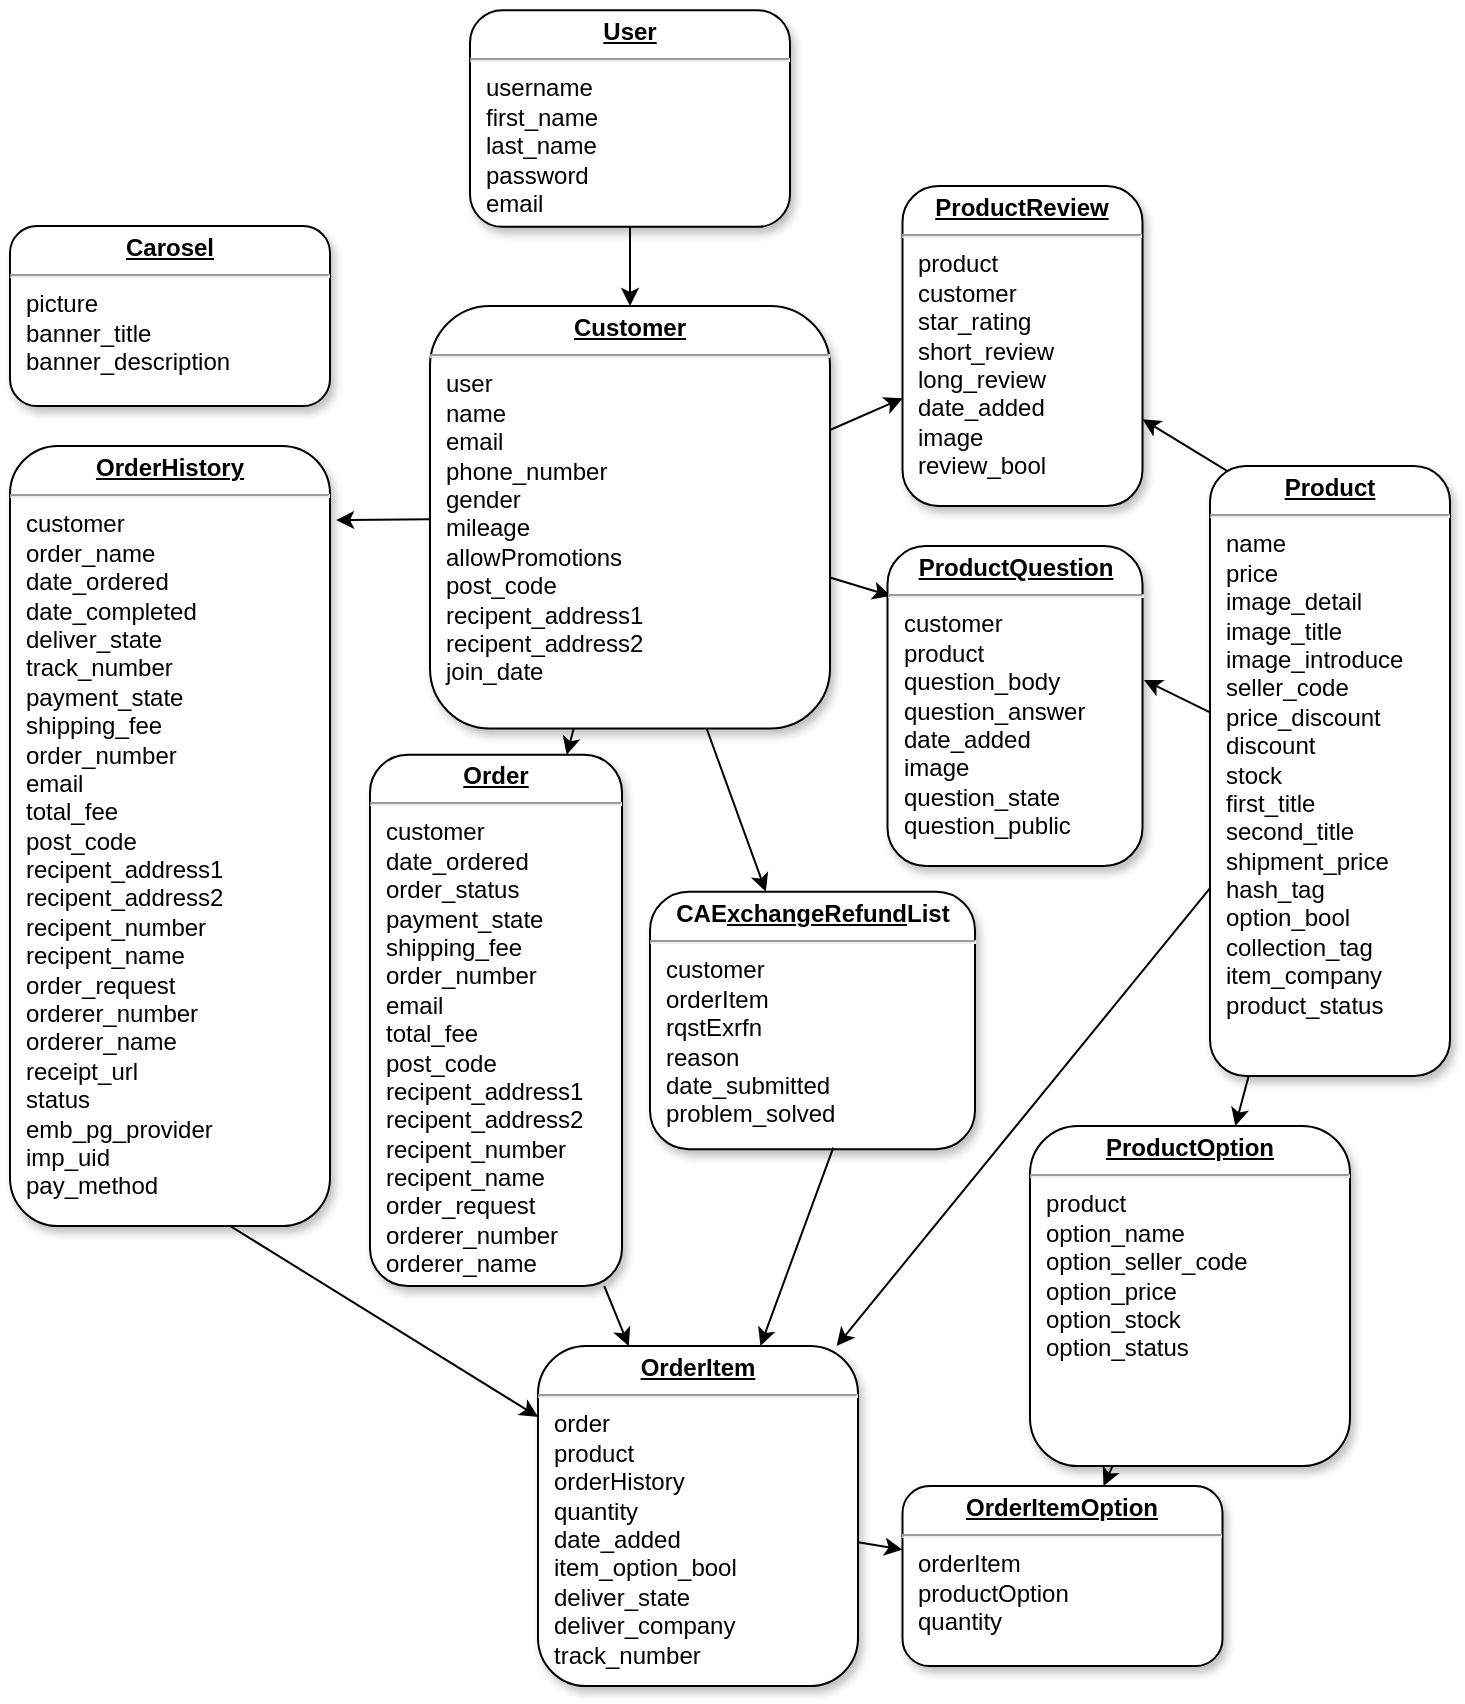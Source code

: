 <mxfile version="16.5.1" type="device"><diagram name="Page-1" id="efa7a0a1-bf9b-a30e-e6df-94a7791c09e9"><mxGraphModel dx="2489" dy="903" grid="1" gridSize="10" guides="1" tooltips="1" connect="1" arrows="1" fold="1" page="1" pageScale="1" pageWidth="827" pageHeight="1169" math="0" shadow="0"><root><mxCell id="0"/><mxCell id="1" parent="0"/><mxCell id="19" value="&lt;p style=&quot;margin: 0px ; margin-top: 4px ; text-align: center ; text-decoration: underline&quot;&gt;&lt;b&gt;Order&lt;/b&gt;&lt;/p&gt;&lt;hr&gt;&lt;p style=&quot;margin: 0px ; margin-left: 8px&quot;&gt;customer&lt;/p&gt;&lt;p style=&quot;margin: 0px ; margin-left: 8px&quot;&gt;date_ordered&lt;/p&gt;&lt;p style=&quot;margin: 0px ; margin-left: 8px&quot;&gt;order_status&lt;/p&gt;&lt;p style=&quot;margin: 0px ; margin-left: 8px&quot;&gt;&lt;span&gt;payment_state&lt;/span&gt;&lt;br&gt;&lt;/p&gt;&lt;p style=&quot;margin: 0px ; margin-left: 8px&quot;&gt;shipping_fee&lt;/p&gt;&lt;p style=&quot;margin: 0px ; margin-left: 8px&quot;&gt;&lt;span&gt;order_number&lt;/span&gt;&lt;br&gt;&lt;/p&gt;&lt;p style=&quot;margin: 0px ; margin-left: 8px&quot;&gt;&lt;span&gt;email&lt;/span&gt;&lt;/p&gt;&lt;p style=&quot;margin: 0px ; margin-left: 8px&quot;&gt;total_fee&lt;/p&gt;&lt;p style=&quot;margin: 0px ; margin-left: 8px&quot;&gt;post_code&lt;/p&gt;&lt;p style=&quot;margin: 0px ; margin-left: 8px&quot;&gt;recipent_address1&lt;/p&gt;&lt;p style=&quot;margin: 0px ; margin-left: 8px&quot;&gt;recipent_address2&lt;/p&gt;&lt;p style=&quot;margin: 0px ; margin-left: 8px&quot;&gt;recipent_number&lt;/p&gt;&lt;p style=&quot;margin: 0px ; margin-left: 8px&quot;&gt;recipent_name&lt;/p&gt;&lt;p style=&quot;margin: 0px ; margin-left: 8px&quot;&gt;order_request&lt;/p&gt;&lt;p style=&quot;margin: 0px ; margin-left: 8px&quot;&gt;orderer_number&lt;/p&gt;&lt;p style=&quot;margin: 0px ; margin-left: 8px&quot;&gt;orderer_name&lt;/p&gt;&lt;p style=&quot;margin: 0px ; margin-left: 8px&quot;&gt;&lt;br&gt;&lt;/p&gt;&lt;p style=&quot;margin: 0px ; margin-left: 8px&quot;&gt;&lt;br&gt;&lt;/p&gt;" style="verticalAlign=top;align=left;overflow=fill;fontSize=12;fontFamily=Helvetica;html=1;shadow=1;rounded=1;" parent="1" vertex="1"><mxGeometry x="40" y="414.38" width="126" height="265.62" as="geometry"/></mxCell><mxCell id="20" value="&lt;p style=&quot;margin: 0px ; margin-top: 4px ; text-align: center ; text-decoration: underline&quot;&gt;&lt;strong&gt;OrderItem&lt;/strong&gt;&lt;/p&gt;&lt;hr&gt;&lt;p style=&quot;margin: 0px ; margin-left: 8px&quot;&gt;order&lt;/p&gt;&lt;p style=&quot;margin: 0px ; margin-left: 8px&quot;&gt;product&lt;/p&gt;&lt;p style=&quot;margin: 0px ; margin-left: 8px&quot;&gt;orderHistory&lt;/p&gt;&lt;p style=&quot;margin: 0px ; margin-left: 8px&quot;&gt;&lt;span&gt;quantity&lt;/span&gt;&lt;br&gt;&lt;/p&gt;&lt;p style=&quot;margin: 0px ; margin-left: 8px&quot;&gt;date_added&amp;nbsp;&lt;/p&gt;&lt;p style=&quot;margin: 0px ; margin-left: 8px&quot;&gt;item_option_bool&lt;/p&gt;&lt;p style=&quot;margin: 0px ; margin-left: 8px&quot;&gt;deliver_state&lt;/p&gt;&lt;p style=&quot;margin: 0px ; margin-left: 8px&quot;&gt;deliver_company&lt;/p&gt;&lt;p style=&quot;margin: 0px ; margin-left: 8px&quot;&gt;track_number&lt;/p&gt;&lt;p style=&quot;margin: 0px ; margin-left: 8px&quot;&gt;&lt;br&gt;&lt;/p&gt;" style="verticalAlign=top;align=left;overflow=fill;fontSize=12;fontFamily=Helvetica;html=1;shadow=1;rounded=1;" parent="1" vertex="1"><mxGeometry x="124" y="710" width="160" height="170" as="geometry"/></mxCell><mxCell id="21" value="&lt;p style=&quot;margin: 0px ; margin-top: 4px ; text-align: center ; text-decoration: underline&quot;&gt;&lt;strong&gt;Customer&lt;/strong&gt;&lt;/p&gt;&lt;hr&gt;&lt;p style=&quot;margin: 0px ; margin-left: 8px&quot;&gt;user&lt;/p&gt;&lt;p style=&quot;margin: 0px ; margin-left: 8px&quot;&gt;name&lt;/p&gt;&lt;p style=&quot;margin: 0px ; margin-left: 8px&quot;&gt;email&lt;/p&gt;&lt;p style=&quot;margin: 0px ; margin-left: 8px&quot;&gt;phone_number&lt;/p&gt;&lt;p style=&quot;margin: 0px ; margin-left: 8px&quot;&gt;gender&lt;/p&gt;&lt;p style=&quot;margin: 0px ; margin-left: 8px&quot;&gt;mileage&lt;/p&gt;&lt;p style=&quot;margin: 0px ; margin-left: 8px&quot;&gt;allowPromotions&lt;/p&gt;&lt;p style=&quot;margin: 0px ; margin-left: 8px&quot;&gt;post_code&lt;/p&gt;&lt;p style=&quot;margin: 0px ; margin-left: 8px&quot;&gt;recipent_address1&lt;/p&gt;&lt;p style=&quot;margin: 0px ; margin-left: 8px&quot;&gt;recipent_address2&lt;/p&gt;&lt;p style=&quot;margin: 0px ; margin-left: 8px&quot;&gt;join_date&lt;/p&gt;&lt;p style=&quot;margin: 0px ; margin-left: 8px&quot;&gt;&lt;br&gt;&lt;/p&gt;&lt;p style=&quot;margin: 0px ; margin-left: 8px&quot;&gt;&lt;br&gt;&lt;/p&gt;" style="verticalAlign=top;align=left;overflow=fill;fontSize=12;fontFamily=Helvetica;html=1;shadow=1;rounded=1;" parent="1" vertex="1"><mxGeometry x="70" y="190" width="200" height="211.25" as="geometry"/></mxCell><mxCell id="25" value="&lt;p style=&quot;margin: 0px ; margin-top: 4px ; text-align: center ; text-decoration: underline&quot;&gt;&lt;b&gt;User&lt;/b&gt;&lt;/p&gt;&lt;hr&gt;&lt;p style=&quot;margin: 0px ; margin-left: 8px&quot;&gt;username&lt;/p&gt;&lt;p style=&quot;margin: 0px ; margin-left: 8px&quot;&gt;first_name&lt;/p&gt;&lt;p style=&quot;margin: 0px ; margin-left: 8px&quot;&gt;last_name&lt;/p&gt;&lt;p style=&quot;margin: 0px ; margin-left: 8px&quot;&gt;password&lt;/p&gt;&lt;p style=&quot;margin: 0px ; margin-left: 8px&quot;&gt;email&lt;/p&gt;" style="verticalAlign=top;align=left;overflow=fill;fontSize=12;fontFamily=Helvetica;html=1;shadow=1;rounded=1;" parent="1" vertex="1"><mxGeometry x="90" y="42.07" width="160" height="108.36" as="geometry"/></mxCell><mxCell id="pyGy2vIhLCrr17hURL6f-106" value="" style="endArrow=classic;html=1;rounded=1;curved=1;exitX=0.013;exitY=0.686;exitDx=0;exitDy=0;exitPerimeter=0;" parent="1" source="JWY3YkU0zg1HxHzlUJIO-39" target="20" edge="1"><mxGeometry width="50" height="50" relative="1" as="geometry"><mxPoint x="430" y="543.529" as="sourcePoint"/><mxPoint x="270" y="550" as="targetPoint"/></mxGeometry></mxCell><mxCell id="pyGy2vIhLCrr17hURL6f-107" value="" style="endArrow=classic;html=1;rounded=1;curved=1;" parent="1" source="19" target="20" edge="1"><mxGeometry width="50" height="50" relative="1" as="geometry"><mxPoint x="590" y="430" as="sourcePoint"/><mxPoint x="500" y="610" as="targetPoint"/></mxGeometry></mxCell><mxCell id="vmLul0r6QRnoBtgCaaPV-93" value="" style="endArrow=classic;html=1;rounded=1;curved=1;" parent="1" source="25" target="21" edge="1"><mxGeometry width="50" height="50" relative="1" as="geometry"><mxPoint x="390" y="430" as="sourcePoint"/><mxPoint x="440" y="380" as="targetPoint"/></mxGeometry></mxCell><mxCell id="vmLul0r6QRnoBtgCaaPV-97" value="&lt;p style=&quot;margin: 0px ; margin-top: 4px ; text-align: center ; text-decoration: underline&quot;&gt;&lt;b&gt;ProductReview&lt;/b&gt;&lt;/p&gt;&lt;hr&gt;&lt;p style=&quot;margin: 0px ; margin-left: 8px&quot;&gt;product&lt;/p&gt;&lt;p style=&quot;margin: 0px ; margin-left: 8px&quot;&gt;customer&lt;/p&gt;&lt;p style=&quot;margin: 0px ; margin-left: 8px&quot;&gt;star_rating&lt;/p&gt;&lt;p style=&quot;margin: 0px ; margin-left: 8px&quot;&gt;short_review&lt;/p&gt;&lt;p style=&quot;margin: 0px ; margin-left: 8px&quot;&gt;long_review&lt;/p&gt;&lt;p style=&quot;margin: 0px ; margin-left: 8px&quot;&gt;date_added&lt;/p&gt;&lt;p style=&quot;margin: 0px ; margin-left: 8px&quot;&gt;image&lt;/p&gt;&lt;p style=&quot;margin: 0px ; margin-left: 8px&quot;&gt;review_bool&lt;/p&gt;&lt;p style=&quot;margin: 0px ; margin-left: 8px&quot;&gt;&lt;br&gt;&lt;/p&gt;" style="verticalAlign=top;align=left;overflow=fill;fontSize=12;fontFamily=Helvetica;html=1;shadow=1;rounded=1;" parent="1" vertex="1"><mxGeometry x="306.25" y="130" width="120" height="160" as="geometry"/></mxCell><mxCell id="vmLul0r6QRnoBtgCaaPV-98" value="" style="endArrow=classic;html=1;rounded=1;curved=1;exitX=0.083;exitY=0.011;exitDx=0;exitDy=0;exitPerimeter=0;" parent="1" source="JWY3YkU0zg1HxHzlUJIO-39" target="vmLul0r6QRnoBtgCaaPV-97" edge="1"><mxGeometry width="50" height="50" relative="1" as="geometry"><mxPoint x="590" y="456.902" as="sourcePoint"/><mxPoint x="440" y="380" as="targetPoint"/><Array as="points"/></mxGeometry></mxCell><mxCell id="k3-hz3YN0B2-z3wXSzY--30" value="&lt;p style=&quot;margin: 4px 0px 0px ; text-align: center&quot;&gt;&lt;b&gt;CAE&lt;/b&gt;&lt;b&gt;&lt;u&gt;xchangeRefund&lt;/u&gt;&lt;/b&gt;&lt;b&gt;List&lt;/b&gt;&lt;/p&gt;&lt;hr&gt;&lt;p style=&quot;margin: 0px ; margin-left: 8px&quot;&gt;customer&lt;/p&gt;&lt;p style=&quot;margin: 0px ; margin-left: 8px&quot;&gt;orderItem&lt;br&gt;&lt;/p&gt;&lt;p style=&quot;margin: 0px ; margin-left: 8px&quot;&gt;rqstExrfn&lt;br&gt;&lt;/p&gt;&lt;p style=&quot;margin: 0px ; margin-left: 8px&quot;&gt;reason&lt;/p&gt;&lt;p style=&quot;margin: 0px ; margin-left: 8px&quot;&gt;date_submitted&lt;/p&gt;&lt;p style=&quot;margin: 0px ; margin-left: 8px&quot;&gt;problem_solved&lt;/p&gt;" style="verticalAlign=top;align=left;overflow=fill;fontSize=12;fontFamily=Helvetica;html=1;shadow=1;rounded=1;" parent="1" vertex="1"><mxGeometry x="180" y="482.82" width="162.5" height="128.75" as="geometry"/></mxCell><mxCell id="k3-hz3YN0B2-z3wXSzY--31" value="" style="endArrow=classic;html=1;rounded=1;curved=1;" parent="1" source="21" target="k3-hz3YN0B2-z3wXSzY--30" edge="1"><mxGeometry width="50" height="50" relative="1" as="geometry"><mxPoint x="90" y="50.0" as="sourcePoint"/><mxPoint x="160" y="150" as="targetPoint"/><Array as="points"/></mxGeometry></mxCell><mxCell id="jUFWIqpIyoVSwvZLxmJf-28" value="&lt;p style=&quot;margin: 0px ; margin-top: 4px ; text-align: center ; text-decoration: underline&quot;&gt;&lt;b&gt;Carosel&lt;/b&gt;&lt;/p&gt;&lt;hr&gt;&lt;p style=&quot;margin: 0px ; margin-left: 8px&quot;&gt;picture&lt;/p&gt;&lt;p style=&quot;margin: 0px ; margin-left: 8px&quot;&gt;banner_title&lt;/p&gt;&lt;p style=&quot;margin: 0px ; margin-left: 8px&quot;&gt;banner_description&lt;/p&gt;" style="verticalAlign=top;align=left;overflow=fill;fontSize=12;fontFamily=Helvetica;html=1;shadow=1;rounded=1;" parent="1" vertex="1"><mxGeometry x="-140" y="150" width="160" height="90" as="geometry"/></mxCell><mxCell id="JWY3YkU0zg1HxHzlUJIO-39" value="&lt;p style=&quot;margin: 0px ; margin-top: 4px ; text-align: center ; text-decoration: underline&quot;&gt;&lt;strong&gt;Product&lt;/strong&gt;&lt;/p&gt;&lt;hr&gt;&lt;p style=&quot;margin: 0px ; margin-left: 8px&quot;&gt;name&lt;/p&gt;&lt;p style=&quot;margin: 0px ; margin-left: 8px&quot;&gt;price&lt;/p&gt;&lt;p style=&quot;margin: 0px ; margin-left: 8px&quot;&gt;&lt;span&gt;image_detail&lt;/span&gt;&lt;/p&gt;&lt;p style=&quot;margin: 0px ; margin-left: 8px&quot;&gt;&lt;span&gt;image_title&lt;/span&gt;&lt;/p&gt;&lt;p style=&quot;margin: 0px ; margin-left: 8px&quot;&gt;&lt;span&gt;image_introduce&lt;/span&gt;&lt;/p&gt;&lt;p style=&quot;margin: 0px ; margin-left: 8px&quot;&gt;seller_code&lt;span&gt;&lt;br&gt;&lt;/span&gt;&lt;/p&gt;&lt;p style=&quot;margin: 0px ; margin-left: 8px&quot;&gt;price_discount&lt;/p&gt;&lt;p style=&quot;margin: 0px ; margin-left: 8px&quot;&gt;discount&lt;/p&gt;&lt;p style=&quot;margin: 0px ; margin-left: 8px&quot;&gt;stock&lt;/p&gt;&lt;p style=&quot;margin: 0px ; margin-left: 8px&quot;&gt;first_title&lt;/p&gt;&lt;p style=&quot;margin: 0px ; margin-left: 8px&quot;&gt;second_title&lt;/p&gt;&lt;p style=&quot;margin: 0px ; margin-left: 8px&quot;&gt;shipment_price&lt;/p&gt;&lt;p style=&quot;margin: 0px ; margin-left: 8px&quot;&gt;hash_tag&lt;/p&gt;&lt;p style=&quot;margin: 0px ; margin-left: 8px&quot;&gt;option_bool&lt;/p&gt;&lt;p style=&quot;margin: 0px ; margin-left: 8px&quot;&gt;collection_tag&lt;/p&gt;&lt;p style=&quot;margin: 0px ; margin-left: 8px&quot;&gt;item_company&lt;br&gt;&lt;/p&gt;&lt;p style=&quot;margin: 0px ; margin-left: 8px&quot;&gt;product_status&lt;/p&gt;&lt;p style=&quot;margin: 0px ; margin-left: 8px&quot;&gt;&lt;br&gt;&lt;/p&gt;" style="verticalAlign=top;align=left;overflow=fill;fontSize=12;fontFamily=Helvetica;html=1;shadow=1;rounded=1;" parent="1" vertex="1"><mxGeometry x="460" y="270" width="120" height="305" as="geometry"/></mxCell><mxCell id="3cvNlxhv_uUttwOQ6cZu-29" value="" style="endArrow=classic;html=1;rounded=1;curved=1;" parent="1" source="21" target="vmLul0r6QRnoBtgCaaPV-97" edge="1"><mxGeometry width="50" height="50" relative="1" as="geometry"><mxPoint x="600" y="466.902" as="sourcePoint"/><mxPoint x="490" y="500" as="targetPoint"/><Array as="points"/></mxGeometry></mxCell><mxCell id="3cvNlxhv_uUttwOQ6cZu-34" value="" style="endArrow=classic;html=1;rounded=1;curved=1;" parent="1" source="21" target="19" edge="1"><mxGeometry width="50" height="50" relative="1" as="geometry"><mxPoint x="360" y="305.833" as="sourcePoint"/><mxPoint x="500" y="416.667" as="targetPoint"/><Array as="points"/></mxGeometry></mxCell><mxCell id="Mq2h7a7OAbz1qmfKuHd3-32" value="" style="endArrow=classic;html=1;rounded=0;entryX=0.013;entryY=0.156;entryDx=0;entryDy=0;entryPerimeter=0;" parent="1" source="21" target="Pqk4Azd4TQSbvWnBfTMw-35" edge="1"><mxGeometry width="50" height="50" relative="1" as="geometry"><mxPoint x="80" y="540" as="sourcePoint"/><mxPoint x="419.08" y="507.13" as="targetPoint"/></mxGeometry></mxCell><mxCell id="Mq2h7a7OAbz1qmfKuHd3-33" value="" style="endArrow=classic;html=1;rounded=0;entryX=1.006;entryY=0.419;entryDx=0;entryDy=0;entryPerimeter=0;" parent="1" source="JWY3YkU0zg1HxHzlUJIO-39" target="Pqk4Azd4TQSbvWnBfTMw-35" edge="1"><mxGeometry width="50" height="50" relative="1" as="geometry"><mxPoint x="335.01" y="345" as="sourcePoint"/><mxPoint x="573" y="549.042" as="targetPoint"/></mxGeometry></mxCell><mxCell id="QWTdVoBngudgp20QY_IJ-28" value="&lt;p style=&quot;margin: 0px ; margin-top: 4px ; text-align: center ; text-decoration: underline&quot;&gt;&lt;strong&gt;ProductOption&lt;/strong&gt;&lt;/p&gt;&lt;hr&gt;&lt;p style=&quot;margin: 0px ; margin-left: 8px&quot;&gt;product&lt;/p&gt;&lt;p style=&quot;margin: 0px ; margin-left: 8px&quot;&gt;option_name&lt;/p&gt;&lt;p style=&quot;margin: 0px ; margin-left: 8px&quot;&gt;option_seller_code&lt;/p&gt;&lt;p style=&quot;margin: 0px ; margin-left: 8px&quot;&gt;option_price&lt;/p&gt;&lt;p style=&quot;margin: 0px ; margin-left: 8px&quot;&gt;option_stock&lt;/p&gt;&lt;p style=&quot;margin: 0px ; margin-left: 8px&quot;&gt;option_status&lt;/p&gt;" style="verticalAlign=top;align=left;overflow=fill;fontSize=12;fontFamily=Helvetica;html=1;shadow=1;rounded=1;" parent="1" vertex="1"><mxGeometry x="370" y="600" width="160" height="170" as="geometry"/></mxCell><mxCell id="QWTdVoBngudgp20QY_IJ-29" value="" style="endArrow=classic;html=1;rounded=1;curved=1;" parent="1" source="JWY3YkU0zg1HxHzlUJIO-39" target="QWTdVoBngudgp20QY_IJ-28" edge="1"><mxGeometry width="50" height="50" relative="1" as="geometry"><mxPoint x="678.08" y="605.68" as="sourcePoint"/><mxPoint x="599.357" y="690" as="targetPoint"/></mxGeometry></mxCell><mxCell id="Pqk4Azd4TQSbvWnBfTMw-28" value="&lt;p style=&quot;margin: 0px ; margin-top: 4px ; text-align: center ; text-decoration: underline&quot;&gt;&lt;strong&gt;OrderItemOption&lt;/strong&gt;&lt;/p&gt;&lt;hr&gt;&lt;p style=&quot;margin: 0px ; margin-left: 8px&quot;&gt;orderItem&lt;/p&gt;&lt;p style=&quot;margin: 0px ; margin-left: 8px&quot;&gt;productOption&lt;/p&gt;&lt;p style=&quot;margin: 0px ; margin-left: 8px&quot;&gt;quantity&lt;br&gt;&lt;/p&gt;&lt;p style=&quot;margin: 0px ; margin-left: 8px&quot;&gt;&lt;br&gt;&lt;/p&gt;" style="verticalAlign=top;align=left;overflow=fill;fontSize=12;fontFamily=Helvetica;html=1;shadow=1;rounded=1;" parent="1" vertex="1"><mxGeometry x="306.25" y="780" width="160" height="90" as="geometry"/></mxCell><mxCell id="Pqk4Azd4TQSbvWnBfTMw-32" value="" style="endArrow=classic;html=1;rounded=0;" parent="1" source="QWTdVoBngudgp20QY_IJ-28" target="Pqk4Azd4TQSbvWnBfTMw-28" edge="1"><mxGeometry width="50" height="50" relative="1" as="geometry"><mxPoint x="640" y="980" as="sourcePoint"/><mxPoint x="690" y="930" as="targetPoint"/></mxGeometry></mxCell><mxCell id="Pqk4Azd4TQSbvWnBfTMw-33" value="" style="endArrow=classic;html=1;rounded=0;" parent="1" source="20" target="Pqk4Azd4TQSbvWnBfTMw-28" edge="1"><mxGeometry width="50" height="50" relative="1" as="geometry"><mxPoint x="320" y="930" as="sourcePoint"/><mxPoint x="370" y="880" as="targetPoint"/></mxGeometry></mxCell><mxCell id="Pqk4Azd4TQSbvWnBfTMw-35" value="&lt;p style=&quot;margin: 0px ; margin-top: 4px ; text-align: center ; text-decoration: underline&quot;&gt;&lt;b&gt;ProductQuestion&lt;/b&gt;&lt;/p&gt;&lt;hr&gt;&lt;p style=&quot;margin: 0px 0px 0px 8px&quot;&gt;customer&lt;/p&gt;&lt;p style=&quot;margin: 0px 0px 0px 8px&quot;&gt;product&lt;/p&gt;&lt;p style=&quot;margin: 0px 0px 0px 8px&quot;&gt;question_body&lt;/p&gt;&lt;p style=&quot;margin: 0px 0px 0px 8px&quot;&gt;question_answer&lt;/p&gt;&lt;p style=&quot;margin: 0px 0px 0px 8px&quot;&gt;date_added&lt;br&gt;&lt;/p&gt;&lt;p style=&quot;margin: 0px 0px 0px 8px&quot;&gt;image&lt;/p&gt;&lt;p style=&quot;margin: 0px 0px 0px 8px&quot;&gt;question_state&lt;/p&gt;&lt;p style=&quot;margin: 0px 0px 0px 8px&quot;&gt;question_public&lt;/p&gt;" style="verticalAlign=top;align=left;overflow=fill;fontSize=12;fontFamily=Helvetica;html=1;shadow=1;rounded=1;" parent="1" vertex="1"><mxGeometry x="298.75" y="310" width="127.5" height="160" as="geometry"/></mxCell><mxCell id="Vz3NCq5Mt9oXZTFCMwpj-28" value="&lt;p style=&quot;margin: 0px ; margin-top: 4px ; text-align: center ; text-decoration: underline&quot;&gt;&lt;b&gt;OrderHistory&lt;/b&gt;&lt;/p&gt;&lt;hr&gt;&lt;p style=&quot;margin: 0px ; margin-left: 8px&quot;&gt;customer&lt;/p&gt;&lt;p style=&quot;margin: 0px ; margin-left: 8px&quot;&gt;order_name&lt;/p&gt;&lt;p style=&quot;margin: 0px ; margin-left: 8px&quot;&gt;date_ordered&lt;/p&gt;&lt;p style=&quot;margin: 0px ; margin-left: 8px&quot;&gt;date_completed&lt;br&gt;&lt;/p&gt;&lt;p style=&quot;margin: 0px ; margin-left: 8px&quot;&gt;deliver_state&lt;/p&gt;&lt;p style=&quot;margin: 0px ; margin-left: 8px&quot;&gt;track_number&lt;/p&gt;&lt;p style=&quot;margin: 0px 0px 0px 8px&quot;&gt;&lt;span&gt;payment_state&lt;/span&gt;&lt;br&gt;&lt;/p&gt;&lt;p style=&quot;margin: 0px 0px 0px 8px&quot;&gt;shipping_fee&lt;/p&gt;&lt;p style=&quot;margin: 0px 0px 0px 8px&quot;&gt;&lt;span&gt;order_number&lt;/span&gt;&lt;br&gt;&lt;/p&gt;&lt;p style=&quot;margin: 0px 0px 0px 8px&quot;&gt;email&lt;/p&gt;&lt;p style=&quot;margin: 0px 0px 0px 8px&quot;&gt;total_fee&lt;/p&gt;&lt;p style=&quot;margin: 0px 0px 0px 8px&quot;&gt;post_code&lt;/p&gt;&lt;p style=&quot;margin: 0px 0px 0px 8px&quot;&gt;recipent_address1&lt;/p&gt;&lt;p style=&quot;margin: 0px 0px 0px 8px&quot;&gt;recipent_address2&lt;/p&gt;&lt;p style=&quot;margin: 0px 0px 0px 8px&quot;&gt;recipent_number&lt;/p&gt;&lt;p style=&quot;margin: 0px 0px 0px 8px&quot;&gt;recipent_name&lt;/p&gt;&lt;p style=&quot;margin: 0px 0px 0px 8px&quot;&gt;order_request&lt;/p&gt;&lt;p style=&quot;margin: 0px 0px 0px 8px&quot;&gt;orderer_number&lt;/p&gt;&lt;p style=&quot;margin: 0px 0px 0px 8px&quot;&gt;orderer_name&lt;/p&gt;&lt;p style=&quot;margin: 0px 0px 0px 8px&quot;&gt;receipt_url&lt;/p&gt;&lt;p style=&quot;margin: 0px 0px 0px 8px&quot;&gt;status&lt;/p&gt;&lt;p style=&quot;margin: 0px 0px 0px 8px&quot;&gt;emb_pg_provider&lt;/p&gt;&lt;p style=&quot;margin: 0px 0px 0px 8px&quot;&gt;imp_uid&lt;/p&gt;&lt;p style=&quot;margin: 0px 0px 0px 8px&quot;&gt;pay_method&lt;/p&gt;&lt;p style=&quot;margin: 0px 0px 0px 8px&quot;&gt;&lt;br&gt;&lt;/p&gt;" style="verticalAlign=top;align=left;overflow=fill;fontSize=12;fontFamily=Helvetica;html=1;shadow=1;rounded=1;" parent="1" vertex="1"><mxGeometry x="-140" y="260" width="160" height="390" as="geometry"/></mxCell><mxCell id="Vz3NCq5Mt9oXZTFCMwpj-31" value="" style="endArrow=classic;html=1;rounded=1;curved=1;entryX=1.019;entryY=0.095;entryDx=0;entryDy=0;entryPerimeter=0;" parent="1" source="21" target="Vz3NCq5Mt9oXZTFCMwpj-28" edge="1"><mxGeometry width="50" height="50" relative="1" as="geometry"><mxPoint x="200" y="303.1" as="sourcePoint"/><mxPoint x="110" y="354.4" as="targetPoint"/><Array as="points"/></mxGeometry></mxCell><mxCell id="3je91Dmn7V3IDjlZQT5t-28" value="" style="endArrow=classic;html=1;rounded=1;curved=1;exitX=0.688;exitY=1;exitDx=0;exitDy=0;exitPerimeter=0;" parent="1" source="Vz3NCq5Mt9oXZTFCMwpj-28" target="20" edge="1"><mxGeometry width="50" height="50" relative="1" as="geometry"><mxPoint x="208.96" y="315.65" as="sourcePoint"/><mxPoint x="137.58" y="494.44" as="targetPoint"/><Array as="points"/></mxGeometry></mxCell><mxCell id="yVGayJvl7icRU19kZfcA-29" value="" style="endArrow=classic;html=1;rounded=1;curved=1;exitX=0.564;exitY=0.994;exitDx=0;exitDy=0;exitPerimeter=0;" parent="1" source="k3-hz3YN0B2-z3wXSzY--30" target="20" edge="1"><mxGeometry width="50" height="50" relative="1" as="geometry"><mxPoint x="340" y="605.2" as="sourcePoint"/><mxPoint x="430.213" y="690" as="targetPoint"/></mxGeometry></mxCell></root></mxGraphModel></diagram></mxfile>